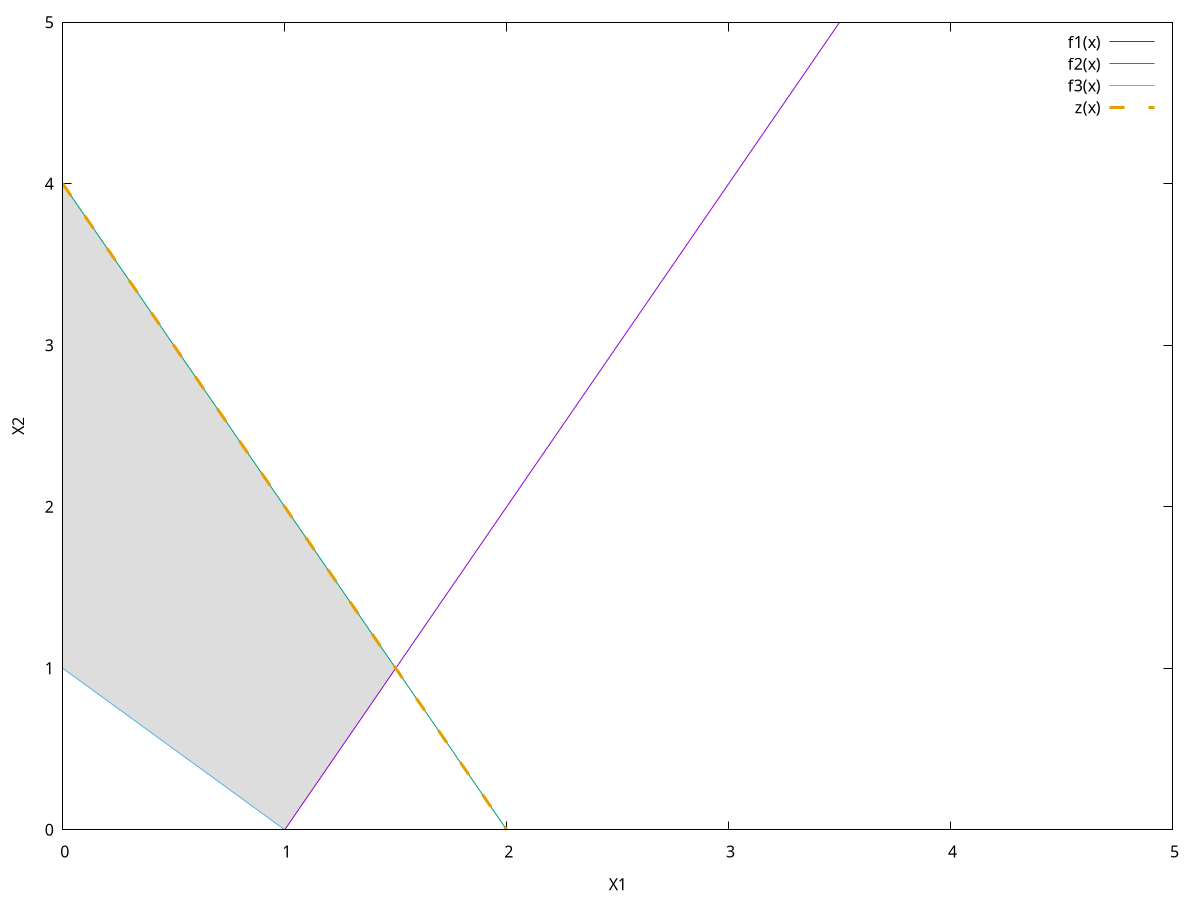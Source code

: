set terminal svg

# Variables
set xlabel "X1"
set ylabel "X2"

# Restrictions
f1(x) = ( 4 - 4 * x ) / (-2)
f2(x) = ( 8 - 4 * x ) / 2
f3(x) = ( 1 - x )

# Functional
cz = 16
z(x) = ( cz - 8 * x ) / 4

# Area
set object 1 polygon from \
  0, 4 to \
  1.5, 1 to \
  1, 0 to \
  0, 1 to \
  0, 4

set object 1 fc rgb '#dddddd' fillstyle solid lw 0

plot [0:5] [0:5] f1(x),f2(x),f3(x),z(x) dashtype 2 lw 3